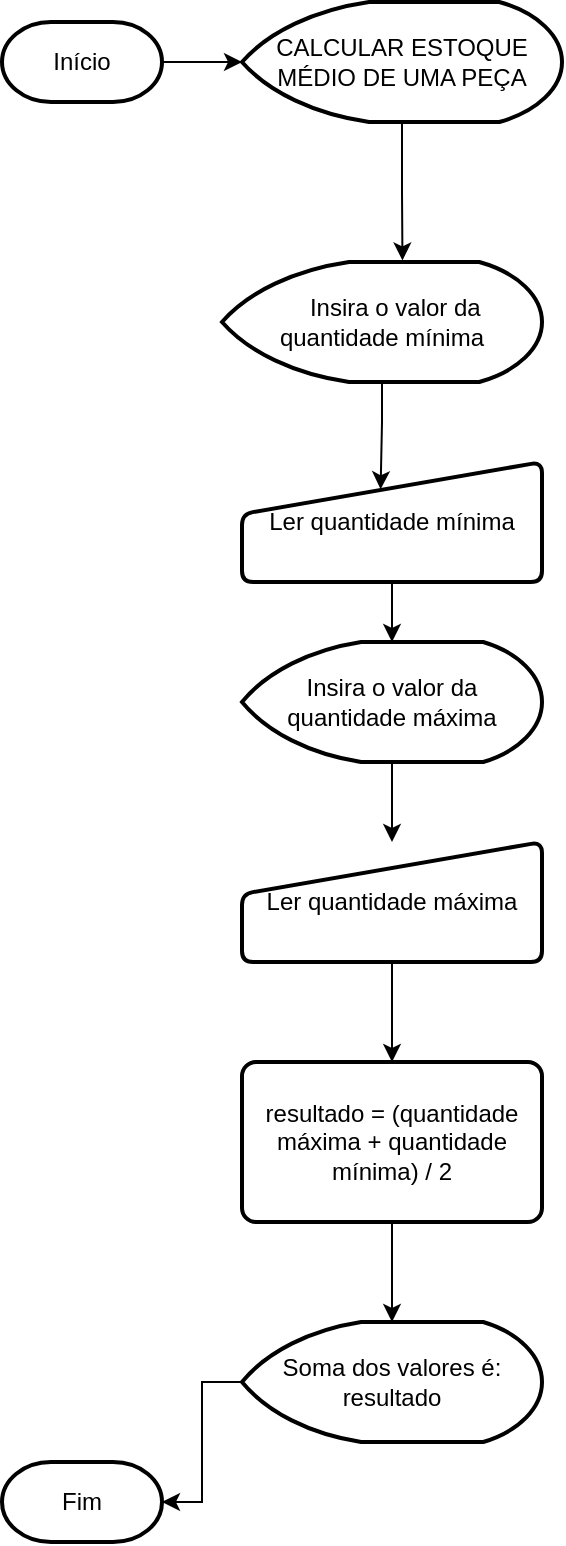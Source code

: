 <mxfile version="20.8.23" type="github">
  <diagram name="Página-1" id="VMHKXukNF56AEOFefCd6">
    <mxGraphModel dx="734" dy="415" grid="1" gridSize="10" guides="1" tooltips="1" connect="1" arrows="1" fold="1" page="1" pageScale="1" pageWidth="827" pageHeight="1169" math="0" shadow="0">
      <root>
        <mxCell id="0" />
        <mxCell id="1" parent="0" />
        <mxCell id="bjOLRbgr_pWmisbDPfiA-3" style="edgeStyle=orthogonalEdgeStyle;rounded=0;orthogonalLoop=1;jettySize=auto;html=1;exitX=1;exitY=0.5;exitDx=0;exitDy=0;exitPerimeter=0;" edge="1" parent="1" source="bjOLRbgr_pWmisbDPfiA-1" target="bjOLRbgr_pWmisbDPfiA-4">
          <mxGeometry relative="1" as="geometry">
            <mxPoint x="190" y="59.742" as="targetPoint" />
          </mxGeometry>
        </mxCell>
        <mxCell id="bjOLRbgr_pWmisbDPfiA-1" value="Início" style="strokeWidth=2;html=1;shape=mxgraph.flowchart.terminator;whiteSpace=wrap;" vertex="1" parent="1">
          <mxGeometry x="40" y="40" width="80" height="40" as="geometry" />
        </mxCell>
        <mxCell id="bjOLRbgr_pWmisbDPfiA-2" value="Fim" style="strokeWidth=2;html=1;shape=mxgraph.flowchart.terminator;whiteSpace=wrap;" vertex="1" parent="1">
          <mxGeometry x="40" y="760" width="80" height="40" as="geometry" />
        </mxCell>
        <mxCell id="bjOLRbgr_pWmisbDPfiA-18" style="edgeStyle=orthogonalEdgeStyle;rounded=0;orthogonalLoop=1;jettySize=auto;html=1;entryX=0.564;entryY=-0.013;entryDx=0;entryDy=0;entryPerimeter=0;" edge="1" parent="1" source="bjOLRbgr_pWmisbDPfiA-4" target="bjOLRbgr_pWmisbDPfiA-6">
          <mxGeometry relative="1" as="geometry" />
        </mxCell>
        <mxCell id="bjOLRbgr_pWmisbDPfiA-4" value="CALCULAR ESTOQUE MÉDIO DE UMA PEÇA" style="strokeWidth=2;html=1;shape=mxgraph.flowchart.display;whiteSpace=wrap;" vertex="1" parent="1">
          <mxGeometry x="160" y="30" width="160" height="60" as="geometry" />
        </mxCell>
        <mxCell id="bjOLRbgr_pWmisbDPfiA-21" style="edgeStyle=orthogonalEdgeStyle;rounded=0;orthogonalLoop=1;jettySize=auto;html=1;entryX=0.462;entryY=0.227;entryDx=0;entryDy=0;entryPerimeter=0;" edge="1" parent="1" source="bjOLRbgr_pWmisbDPfiA-6" target="bjOLRbgr_pWmisbDPfiA-9">
          <mxGeometry relative="1" as="geometry" />
        </mxCell>
        <mxCell id="bjOLRbgr_pWmisbDPfiA-6" value="&amp;nbsp; &amp;nbsp; Insira o valor da quantidade mínima" style="strokeWidth=2;html=1;shape=mxgraph.flowchart.display;whiteSpace=wrap;" vertex="1" parent="1">
          <mxGeometry x="150" y="160" width="160" height="60" as="geometry" />
        </mxCell>
        <mxCell id="bjOLRbgr_pWmisbDPfiA-11" style="edgeStyle=orthogonalEdgeStyle;rounded=0;orthogonalLoop=1;jettySize=auto;html=1;" edge="1" parent="1" source="bjOLRbgr_pWmisbDPfiA-9" target="bjOLRbgr_pWmisbDPfiA-12">
          <mxGeometry relative="1" as="geometry">
            <mxPoint x="425" y="250" as="targetPoint" />
          </mxGeometry>
        </mxCell>
        <mxCell id="bjOLRbgr_pWmisbDPfiA-9" value="Ler quantidade mínima" style="html=1;strokeWidth=2;shape=manualInput;whiteSpace=wrap;rounded=1;size=26;arcSize=11;" vertex="1" parent="1">
          <mxGeometry x="160" y="260" width="150" height="60" as="geometry" />
        </mxCell>
        <mxCell id="bjOLRbgr_pWmisbDPfiA-13" style="edgeStyle=orthogonalEdgeStyle;rounded=0;orthogonalLoop=1;jettySize=auto;html=1;" edge="1" parent="1" source="bjOLRbgr_pWmisbDPfiA-12" target="bjOLRbgr_pWmisbDPfiA-14">
          <mxGeometry relative="1" as="geometry">
            <mxPoint x="425" y="350" as="targetPoint" />
          </mxGeometry>
        </mxCell>
        <mxCell id="bjOLRbgr_pWmisbDPfiA-12" value="Insira o valor da quantidade máxima" style="strokeWidth=2;html=1;shape=mxgraph.flowchart.display;whiteSpace=wrap;" vertex="1" parent="1">
          <mxGeometry x="160" y="350" width="150" height="60" as="geometry" />
        </mxCell>
        <mxCell id="bjOLRbgr_pWmisbDPfiA-15" style="edgeStyle=orthogonalEdgeStyle;rounded=0;orthogonalLoop=1;jettySize=auto;html=1;" edge="1" parent="1" source="bjOLRbgr_pWmisbDPfiA-14" target="bjOLRbgr_pWmisbDPfiA-16">
          <mxGeometry relative="1" as="geometry">
            <mxPoint x="310" y="390" as="targetPoint" />
          </mxGeometry>
        </mxCell>
        <mxCell id="bjOLRbgr_pWmisbDPfiA-14" value="Ler quantidade máxima" style="html=1;strokeWidth=2;shape=manualInput;whiteSpace=wrap;rounded=1;size=26;arcSize=11;" vertex="1" parent="1">
          <mxGeometry x="160" y="450" width="150" height="60" as="geometry" />
        </mxCell>
        <mxCell id="bjOLRbgr_pWmisbDPfiA-22" style="edgeStyle=orthogonalEdgeStyle;rounded=0;orthogonalLoop=1;jettySize=auto;html=1;exitX=0.5;exitY=1;exitDx=0;exitDy=0;" edge="1" parent="1" source="bjOLRbgr_pWmisbDPfiA-16" target="bjOLRbgr_pWmisbDPfiA-23">
          <mxGeometry relative="1" as="geometry">
            <mxPoint x="234.667" y="690" as="targetPoint" />
          </mxGeometry>
        </mxCell>
        <mxCell id="bjOLRbgr_pWmisbDPfiA-16" value="resultado = (quantidade máxima + quantidade mínima) / 2" style="rounded=1;whiteSpace=wrap;html=1;absoluteArcSize=1;arcSize=14;strokeWidth=2;" vertex="1" parent="1">
          <mxGeometry x="160" y="560" width="150" height="80" as="geometry" />
        </mxCell>
        <mxCell id="bjOLRbgr_pWmisbDPfiA-24" style="edgeStyle=orthogonalEdgeStyle;rounded=0;orthogonalLoop=1;jettySize=auto;html=1;entryX=1;entryY=0.5;entryDx=0;entryDy=0;entryPerimeter=0;" edge="1" parent="1" source="bjOLRbgr_pWmisbDPfiA-23" target="bjOLRbgr_pWmisbDPfiA-2">
          <mxGeometry relative="1" as="geometry" />
        </mxCell>
        <mxCell id="bjOLRbgr_pWmisbDPfiA-23" value="Soma dos valores é: resultado" style="strokeWidth=2;html=1;shape=mxgraph.flowchart.display;whiteSpace=wrap;" vertex="1" parent="1">
          <mxGeometry x="160" y="690" width="150" height="60" as="geometry" />
        </mxCell>
      </root>
    </mxGraphModel>
  </diagram>
</mxfile>
